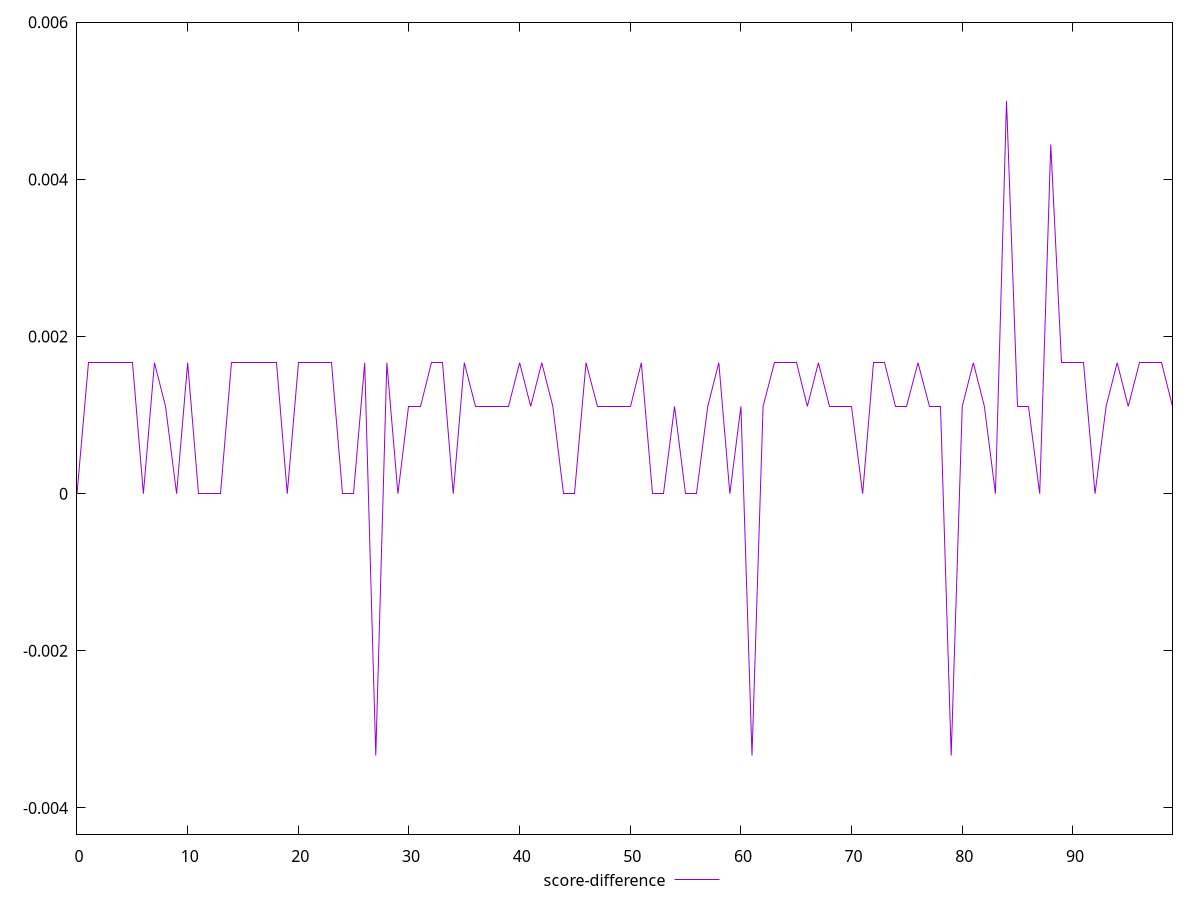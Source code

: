 reset

$scoreDifference <<EOF
0 0
1 0.0016666666666665941
2 0.0016666666666665941
3 0.0016666666666665941
4 0.0016666666666665941
5 0.0016666666666665941
6 0
7 0.0016666666666665941
8 0.0011111111111110628
9 0
10 0.0016666666666665941
11 0
12 0
13 0
14 0.0016666666666665941
15 0.0016666666666665941
16 0.0016666666666665941
17 0.0016666666666665941
18 0.0016666666666665941
19 0
20 0.0016666666666665941
21 0.0016666666666665941
22 0.0016666666666665941
23 0.0016666666666665941
24 0
25 0
26 0.0016666666666665941
27 -0.0033333333333332993
28 0.0016666666666665941
29 0
30 0.0011111111111110628
31 0.0011111111111110628
32 0.0016666666666665941
33 0.0016666666666665941
34 0
35 0.0016666666666665941
36 0.0011111111111110628
37 0.0011111111111110628
38 0.0011111111111110628
39 0.0011111111111110628
40 0.0016666666666665941
41 0.0011111111111110628
42 0.0016666666666665941
43 0.0011111111111110628
44 0
45 0
46 0.0016666666666665941
47 0.0011111111111110628
48 0.0011111111111110628
49 0.0011111111111110628
50 0.0011111111111110628
51 0.0016666666666665941
52 0
53 0
54 0.0011111111111110628
55 0
56 0
57 0.0011111111111110628
58 0.0016666666666665941
59 0
60 0.0011111111111110628
61 -0.0033333333333332993
62 0.0011111111111110628
63 0.0016666666666665941
64 0.0016666666666665941
65 0.0016666666666665941
66 0.0011111111111110628
67 0.0016666666666665941
68 0.0011111111111110628
69 0.0011111111111110628
70 0.0011111111111110628
71 0
72 0.0016666666666665941
73 0.0016666666666665941
74 0.0011111111111110628
75 0.0011111111111110628
76 0.0016666666666665941
77 0.0011111111111110628
78 0.0011111111111110628
79 -0.0033333333333332993
80 0.0011111111111110628
81 0.0016666666666665941
82 0.0011111111111110628
83 0
84 0.0050000000000000044
85 0.0011111111111110628
86 0.0011111111111110628
87 0
88 0.004444444444444473
89 0.0016666666666665941
90 0.0016666666666665941
91 0.0016666666666665941
92 0
93 0.0011111111111110628
94 0.0016666666666665941
95 0.0011111111111110628
96 0.0016666666666665941
97 0.0016666666666665941
98 0.0016666666666665941
99 0.0011111111111110628
EOF

set key outside below
set xrange [0:99]
set yrange [-0.004333333333333299:0.0060000000000000045]
set trange [-0.004333333333333299:0.0060000000000000045]
set terminal svg size 640, 500 enhanced background rgb 'white'
set output "reprap/uses-http2/samples/pages+cached+nointeractive/score-difference/values.svg"

plot $scoreDifference title "score-difference" with line

reset
